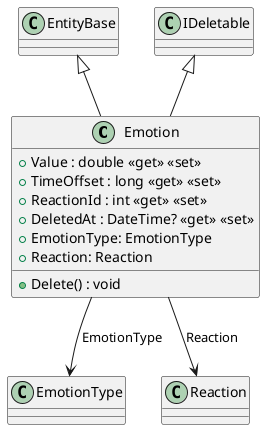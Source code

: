 @startuml
class Emotion {
    + Value : double <<get>> <<set>>
    + TimeOffset : long <<get>> <<set>>
    + ReactionId : int <<get>> <<set>>
    + DeletedAt : DateTime? <<get>> <<set>>
    + Delete() : void
    + EmotionType: EmotionType
    + Reaction: Reaction
}
EntityBase <|-- Emotion
IDeletable <|-- Emotion
Emotion --> EmotionType : "EmotionType"
Emotion --> Reaction : "Reaction"
@enduml
